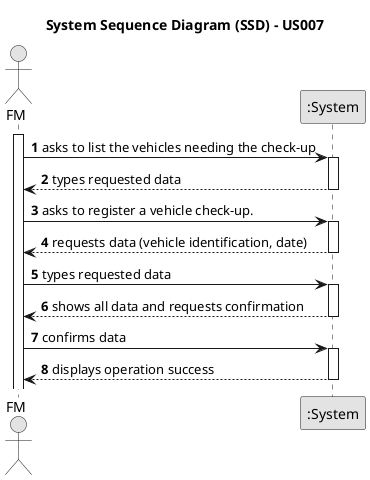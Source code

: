@startuml
skinparam monochrome true
skinparam packageStyle rectangle
skinparam shadowing false

title System Sequence Diagram (SSD) - US007

autonumber

actor "FM" as FM
participant ":System" as System

activate FM

    FM -> System : asks to list the vehicles needing the check-up
        activate System

    System --> FM : types requested data
        deactivate System

    FM -> System : asks to register a vehicle check-up.
    activate System

        System --> FM : requests data (vehicle identification, date)
    deactivate System

    FM -> System : types requested data
    activate System

        System --> FM : shows all data and requests confirmation
    deactivate System

    FM -> System : confirms data
    activate System

        System --> FM : displays operation success
    deactivate System

@enduml
